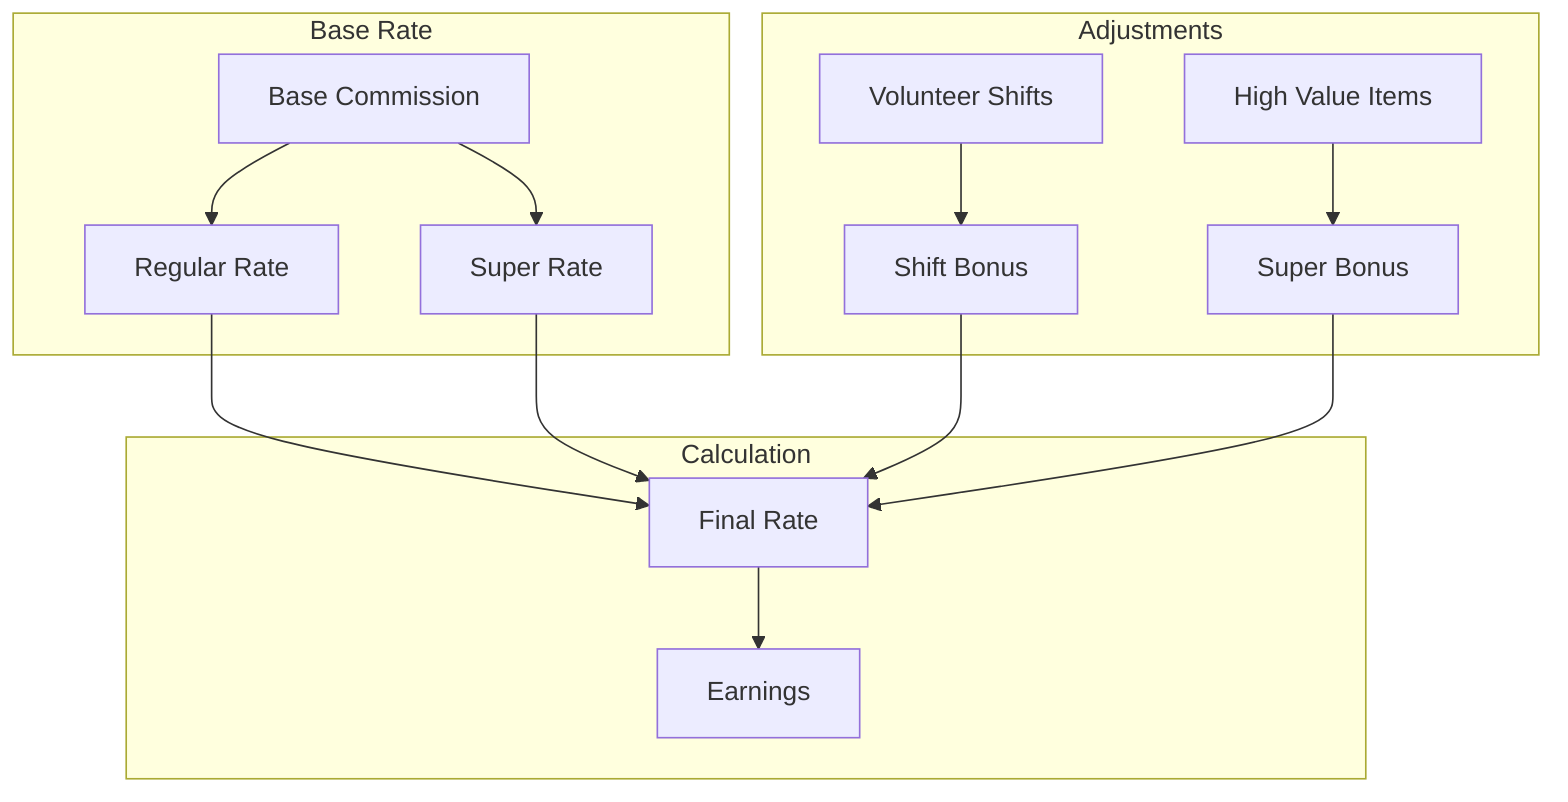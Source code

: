 graph TD
    subgraph "Base Rate"
        B[Base Commission] --> R[Regular Rate]
        B --> S[Super Rate]
    end
    
    subgraph "Adjustments"
        V[Volunteer Shifts] --> VB[Shift Bonus]
        H[High Value Items] --> HB[Super Bonus]
    end
    
    subgraph "Calculation"
        R & S --> F[Final Rate]
        VB --> F
        HB --> F
        F --> E[Earnings]
    end